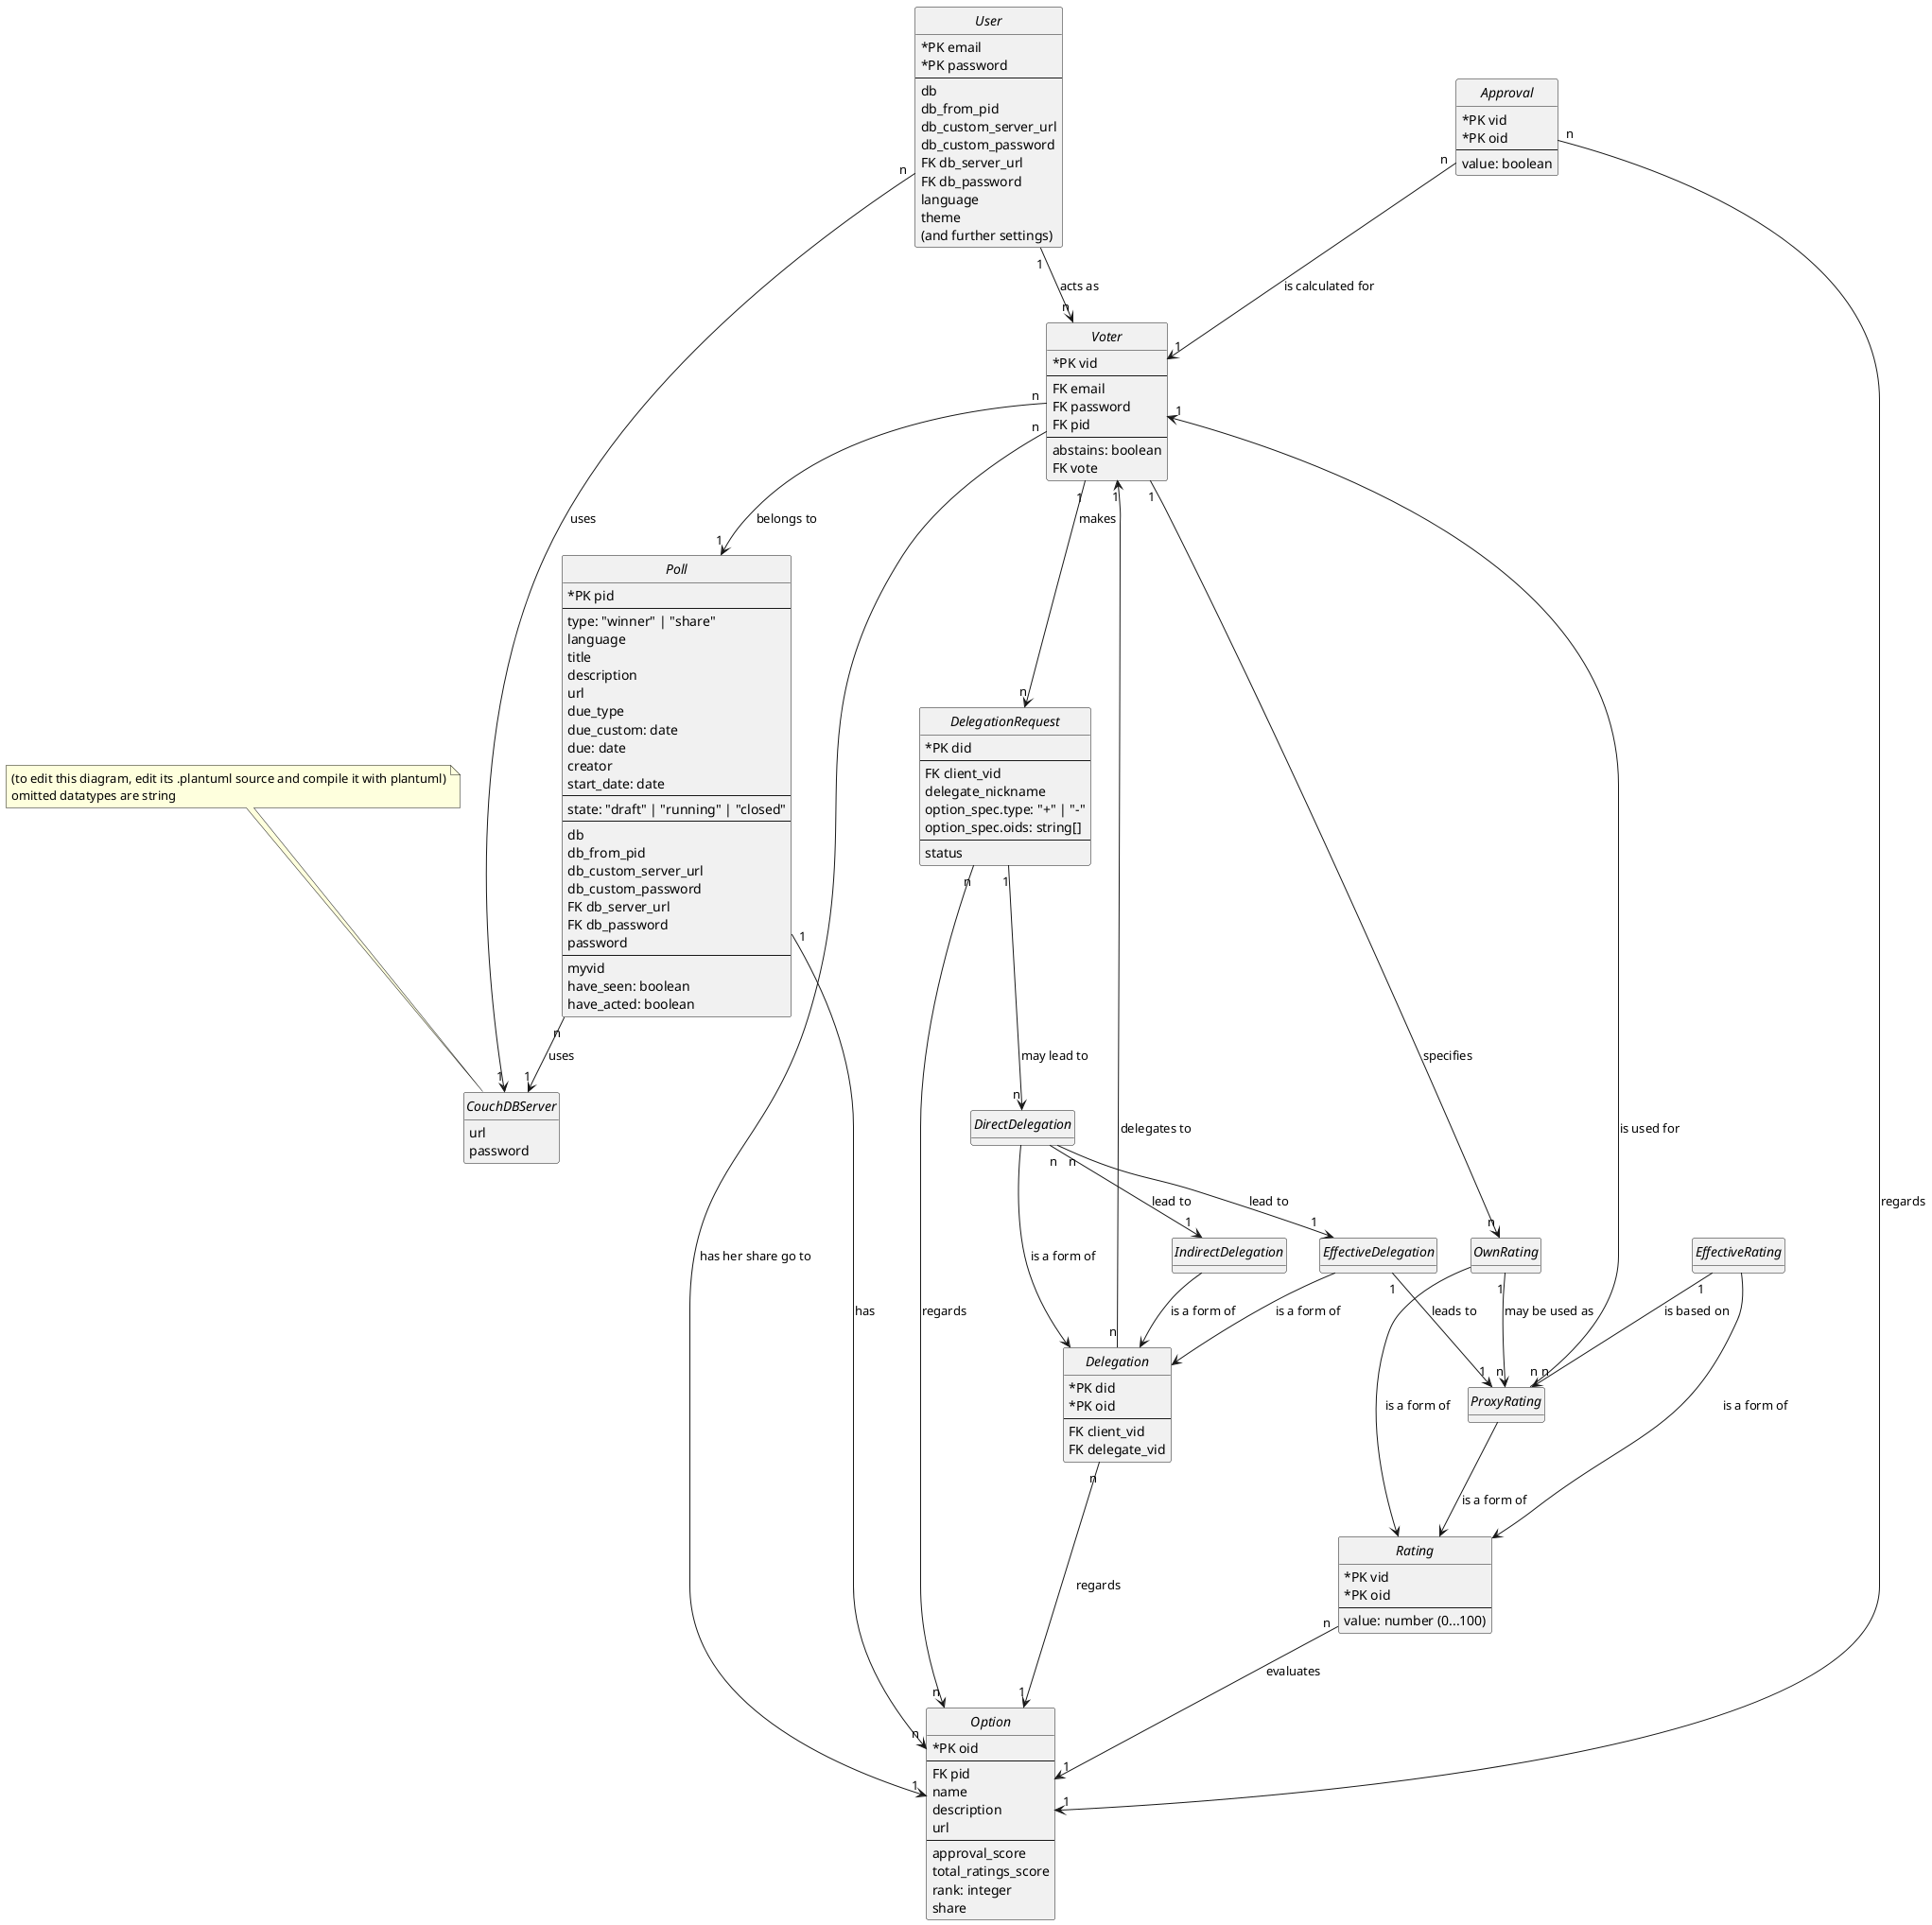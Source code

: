 @startuml

hide methods
hide circle
hide stereotype
skinparam classAttributeIconSize 0

abstract class CouchDBServer {
    url
    password
}
note top
    (to edit this diagram, edit its .plantuml source and compile it with plantuml)
    omitted datatypes are string
end note

abstract class User {
    *PK email
    *PK password
    ---
    db
    db_from_pid
    db_custom_server_url
    db_custom_password
    FK db_server_url
    FK db_password
    language
    theme
    (and further settings)
}

User "n" --> "1" CouchDBServer : uses
User "1" --> "n" Voter : acts as 

abstract class Voter {
    *PK vid
    ---
    FK email
    FK password
    FK pid
    ---
    abstains: boolean
    FK vote
}

Voter "n" --> "1" Poll : belongs to
Voter "1" --> "n" OwnRating : specifies 
Voter "1" --> "n" DelegationRequest : makes 
Voter "n" --> "1" Option : has her share go to

abstract class Poll {
    *PK pid
    ---
    type: "winner" | "share"
    language
    title
    description
    url
    due_type
    due_custom: date
    due: date 
    creator
    start_date: date
    ---
    state: "draft" | "running" | "closed"
    ---
    db
    db_from_pid
    db_custom_server_url
    db_custom_password
    FK db_server_url
    FK db_password
    password
    ---
    myvid
    have_seen: boolean
    have_acted: boolean
}

Poll "n" --> "1" CouchDBServer : uses
Poll "1" --> "n" Option : has

abstract class Option {
    *PK oid
    ---
    FK pid
    name
    description
    url
    ---
    approval_score
    total_ratings_score
    rank: integer
    share
}

abstract class DelegationRequest {
    *PK did
    ---
    FK client_vid
    delegate_nickname
    option_spec.type: "+" | "-"
    option_spec.oids: string[]
    ---
    status
}

DelegationRequest "n" --> "n" Option : regards
DelegationRequest "1" --> "n" DirectDelegation : may lead to 

abstract class Delegation {
    *PK did
    *PK oid
    ---
    FK client_vid
    FK delegate_vid
}

Delegation "n" --> "1" Option : regards
Delegation "n" --> "1" Voter : delegates to

abstract class DirectDelegation {}
DirectDelegation --> Delegation : is a form of

DirectDelegation "n" --> "1" IndirectDelegation : lead to 
DirectDelegation "n" --> "1" EffectiveDelegation : lead to 

abstract class IndirectDelegation {}
IndirectDelegation --> Delegation : is a form of

abstract class EffectiveDelegation {}
EffectiveDelegation --> Delegation : is a form of

EffectiveDelegation "1" --> "1" ProxyRating : leads to

abstract class Rating {
    *PK vid
    *PK oid
    ---
    value: number (0...100)
}

Rating "n" --> "1" Option : evaluates

abstract class OwnRating {}
OwnRating --> Rating : is a form of

OwnRating "1" --> "n" ProxyRating : may be used as

abstract class ProxyRating {}
ProxyRating --> Rating : is a form of

ProxyRating "n" --> "1" Voter : is used for 

abstract class EffectiveRating {}
EffectiveRating --> Rating : is a form of

EffectiveRating "1" --> "n" ProxyRating : is based on

abstract class Approval {
    *PK vid
    *PK oid
    ---
    value: boolean
}

Approval "n" --> "1" Voter : is calculated for
Approval "n" --> "1" Option : regards


@enduml



package space <<Rectangle>> {

    note as N1
        angle = (id + 0.5) / 2 - 360
        id = (angle + 360) * 2 - 0.5
    end note

    abstract class latitude {
        *PK id: smallint >= 0
        angle: float with remainder 0.25 or 0.75
    }
    latitude .. N1
    
    abstract class longitude {
        *PK id: smallint
        angle: float with remainder 0.25 or 0.75
    }
    longitude .. N1
    
    abstract class cell {
        *PK lat_id: smallint
        *PK lon_id: smallint
    }
    cell "n" --* "1" latitude
    cell "n" --* "1" longitude
    
    region "n" --> "n" cell : contains
    
    class region {
        *PK region_id: integer (UN M49 code or other)
        region_label: varchar(100)
        --
    }

}

package time <<Rectangle>> {

    abstract class date {
        *PK date: date
    }
    date "28..31" --* "1" "particular month" : belongs to
    
    abstract class "particular month" {
        *PK year: smallint
        *PK month: smallint 1...12
    }
    "particular month" "12" --* "1" year : belongs to
    
    abstract class year {
        *PK year: smallint
    }
    
    year "4..10" --* "1" interval : belongs to
    
    abstract class interval {
        *PK start_year
        *PK end_year
    }
}

package model <<Rectangle>> {

    abstract class forcing {
        *PK forcing_id: character
        forcing: string
    }
    note bottom: e.g. forcing "mpi-esm1-2-hr" has id "p"
    
    abstract class scenario {
        *PK scenario_id: character
        scenario: string or "historical"
    }
    note bottom: e.g. scenario "ssp370" has id "3"

    abstract class variable {
        *PK varname
        unit
    }
    
    abstract class "physical unit" {
    }
    note bottom
        may require conversion, 
        e.g. from K to °C or 
        from kg/m²/s to mm/day 
    end note
}

package "raw data" <<Rectangle>> {
    
    abstract class "netcdf data cube cell" {
        *PK netcdf_file
        *PK time: datetime
        *PK latitude: float
        *PK longitude: float
        value: float
    }
    
    "netcdf data cube cell" "n" --* "1" "netcdf file" : resides in
    "netcdf data cube cell" "n" --> "1" date
    "netcdf data cube cell" "n" --> "1" cell
    
    abstract class "netcdf file" {
        *PK filename
        download_url
    }
    note top: typically around 2GB
    
    "netcdf file" "n" --o "1" interval 
    "netcdf file" "n" --o "1" forcing 
    "netcdf file" "n" --o "1" scenario
    "netcdf file" "n" --o "1" variable
    "netcdf file" "n" --> "1" "physical unit"
   
}

package weather <<Rectangle>> {

    abstract class "regional weather table" {
        *PK tablename
        variable
    }
    
    "regional weather table" "1" --> "n" "netcdf file" : contains spatial average of values of selected cells

}

package climate <<Rectangle>> {

    abstract class "regional climate table" {
        *PK tablename
        indicator
    }
    
    "regional climate table" "n" --> "1" indicator : contains spatial average of long-term (e.g. 20 years) running mean of

    abstract class indicator {
        *PK indicator: string
        temporal aggregation type: e.g. "mean", "max", "sum", "count"
        temporal aggregation resolution: e.g. "month", "year"
        derived_variable
    }
    note right
        e.g. "colddays_by_month" 
        has temp. agg. type "count" 
        and res. "month"
    end note

    indicator "n" --> "1" "derived variable" : is temporal aggregation of
     
    abstract class "derived variable" {
        *PK varname: string
    }
    note right: e.g. "coldday"

    "derived variable" "n" --o "1 or n" variable : is based on
    "derived variable" "n" --> "0..1" "physical unit" : has units of (if not dimensionless, e.g. counters)
}

